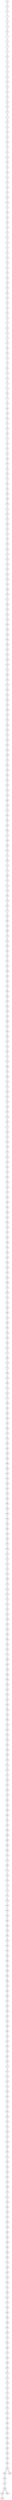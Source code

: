 graph {
15 -- 0
0 -- 15
0 -- 6
6 -- 0
6 -- 1
1 -- 6
1 -- 3
3 -- 1
3 -- 5
5 -- 3
5 -- 10
10 -- 5
10 -- 7
7 -- 10
7 -- 4
4 -- 7
4 -- 2
2 -- 4
2 -- 8
8 -- 2
8 -- 18
18 -- 8
18 -- 9
9 -- 18
9 -- 11
11 -- 9
11 -- 12
12 -- 11
12 -- 13
13 -- 12
13 -- 25
25 -- 13
25 -- 14
14 -- 25
14 -- 23
23 -- 14
23 -- 16
16 -- 23
16 -- 24
24 -- 16
24 -- 20
20 -- 24
20 -- 27
27 -- 20
27 -- 17
17 -- 27
17 -- 21
21 -- 17
21 -- 19
19 -- 21
19 -- 26
26 -- 19
26 -- 28
28 -- 26
28 -- 30
30 -- 28
30 -- 22
22 -- 30
22 -- 32
32 -- 22
32 -- 34
34 -- 32
34 -- 35
35 -- 34
35 -- 29
29 -- 35
29 -- 38
38 -- 29
38 -- 31
31 -- 38
31 -- 42
42 -- 31
42 -- 43
43 -- 42
43 -- 33
33 -- 43
33 -- 55
55 -- 33
55 -- 50
50 -- 55
50 -- 37
37 -- 50
37 -- 39
39 -- 37
39 -- 46
46 -- 39
46 -- 36
36 -- 46
36 -- 40
40 -- 36
40 -- 51
51 -- 40
51 -- 44
44 -- 51
44 -- 47
47 -- 44
47 -- 41
41 -- 47
41 -- 45
45 -- 41
45 -- 54
54 -- 45
54 -- 48
48 -- 54
48 -- 52
52 -- 48
52 -- 56
56 -- 52
56 -- 49
49 -- 56
49 -- 53
53 -- 49
53 -- 58
58 -- 53
58 -- 60
60 -- 58
60 -- 59
59 -- 60
59 -- 61
61 -- 59
61 -- 65
65 -- 61
65 -- 63
63 -- 65
63 -- 73
73 -- 63
73 -- 57
57 -- 73
57 -- 64
64 -- 57
64 -- 67
67 -- 64
67 -- 72
72 -- 67
72 -- 62
62 -- 72
62 -- 66
66 -- 62
66 -- 68
68 -- 66
68 -- 70
70 -- 68
70 -- 79
79 -- 70
79 -- 69
69 -- 79
69 -- 74
74 -- 69
74 -- 76
76 -- 74
76 -- 75
75 -- 76
75 -- 71
71 -- 75
71 -- 80
80 -- 71
80 -- 77
77 -- 80
77 -- 78
78 -- 77
78 -- 89
89 -- 78
89 -- 83
83 -- 89
83 -- 84
84 -- 83
84 -- 81
81 -- 84
81 -- 82
82 -- 81
82 -- 86
86 -- 82
86 -- 87
87 -- 86
87 -- 85
85 -- 87
85 -- 91
91 -- 85
91 -- 93
93 -- 91
93 -- 90
90 -- 93
90 -- 107
107 -- 90
107 -- 95
95 -- 107
95 -- 88
88 -- 95
88 -- 92
92 -- 88
92 -- 96
96 -- 92
96 -- 98
98 -- 96
98 -- 103
103 -- 98
103 -- 106
106 -- 103
106 -- 100
100 -- 106
100 -- 97
97 -- 100
97 -- 110
110 -- 97
110 -- 101
101 -- 110
101 -- 108
108 -- 101
108 -- 94
94 -- 108
94 -- 112
112 -- 94
112 -- 99
99 -- 112
99 -- 102
102 -- 99
102 -- 105
105 -- 102
105 -- 111
111 -- 105
111 -- 118
118 -- 111
118 -- 113
113 -- 118
113 -- 116
116 -- 113
116 -- 124
124 -- 116
124 -- 121
121 -- 124
121 -- 115
115 -- 121
115 -- 109
109 -- 115
109 -- 104
104 -- 109
104 -- 117
117 -- 104
117 -- 120
120 -- 117
120 -- 122
122 -- 120
122 -- 119
119 -- 122
119 -- 114
114 -- 119
114 -- 126
126 -- 114
126 -- 125
125 -- 126
125 -- 123
123 -- 125
123 -- 134
134 -- 123
134 -- 129
129 -- 134
129 -- 130
130 -- 129
130 -- 132
132 -- 130
132 -- 140
140 -- 132
140 -- 135
135 -- 140
135 -- 127
127 -- 135
127 -- 128
128 -- 127
128 -- 131
131 -- 128
131 -- 137
137 -- 131
137 -- 139
139 -- 137
139 -- 133
133 -- 139
133 -- 136
136 -- 133
136 -- 144
144 -- 136
144 -- 138
138 -- 144
138 -- 141
141 -- 138
141 -- 154
154 -- 141
154 -- 148
148 -- 154
148 -- 142
142 -- 148
142 -- 143
143 -- 142
143 -- 153
153 -- 143
153 -- 146
146 -- 153
146 -- 145
145 -- 146
145 -- 156
156 -- 145
156 -- 147
147 -- 156
147 -- 158
158 -- 147
158 -- 150
150 -- 158
150 -- 162
162 -- 150
162 -- 167
167 -- 162
167 -- 149
149 -- 167
149 -- 152
152 -- 149
152 -- 151
151 -- 152
151 -- 168
168 -- 151
168 -- 155
155 -- 168
155 -- 157
157 -- 155
157 -- 163
163 -- 157
163 -- 161
161 -- 163
161 -- 165
165 -- 161
165 -- 166
166 -- 165
166 -- 172
172 -- 166
172 -- 159
159 -- 172
159 -- 160
160 -- 159
160 -- 181
181 -- 160
181 -- 171
171 -- 181
171 -- 164
164 -- 171
164 -- 173
173 -- 164
173 -- 170
170 -- 173
170 -- 169
169 -- 170
169 -- 175
175 -- 169
175 -- 174
174 -- 175
174 -- 179
179 -- 174
179 -- 182
182 -- 179
182 -- 176
176 -- 182
176 -- 180
180 -- 176
180 -- 177
177 -- 180
177 -- 183
183 -- 177
183 -- 189
189 -- 183
189 -- 190
190 -- 189
190 -- 185
185 -- 190
185 -- 178
178 -- 185
178 -- 184
184 -- 178
184 -- 186
186 -- 184
186 -- 193
193 -- 186
193 -- 187
187 -- 193
187 -- 191
191 -- 187
191 -- 194
194 -- 191
194 -- 188
188 -- 194
188 -- 195
195 -- 188
195 -- 192
192 -- 195
192 -- 197
197 -- 192
197 -- 196
196 -- 197
196 -- 198
198 -- 196
198 -- 200
200 -- 198
200 -- 206
206 -- 200
206 -- 203
203 -- 206
203 -- 210
210 -- 203
210 -- 199
199 -- 210
199 -- 207
207 -- 199
207 -- 204
204 -- 207
204 -- 205
205 -- 204
205 -- 218
218 -- 205
218 -- 202
202 -- 218
202 -- 201
201 -- 202
201 -- 211
211 -- 201
211 -- 216
216 -- 211
216 -- 208
208 -- 216
208 -- 214
214 -- 208
214 -- 209
209 -- 214
209 -- 212
212 -- 209
212 -- 213
213 -- 212
213 -- 229
229 -- 213
229 -- 219
219 -- 229
219 -- 221
221 -- 219
221 -- 223
223 -- 221
223 -- 222
222 -- 223
222 -- 224
224 -- 222
224 -- 225
225 -- 224
225 -- 217
217 -- 225
217 -- 226
226 -- 217
226 -- 215
215 -- 226
215 -- 220
220 -- 215
220 -- 233
233 -- 220
233 -- 227
227 -- 233
227 -- 234
234 -- 227
234 -- 232
232 -- 234
232 -- 230
230 -- 232
230 -- 231
231 -- 230
231 -- 236
236 -- 231
236 -- 235
235 -- 236
235 -- 241
241 -- 235
241 -- 237
237 -- 241
237 -- 239
239 -- 237
239 -- 228
228 -- 239
228 -- 240
240 -- 228
240 -- 249
249 -- 240
249 -- 245
245 -- 249
245 -- 238
238 -- 245
238 -- 242
242 -- 238
242 -- 247
247 -- 242
247 -- 243
243 -- 247
243 -- 250
250 -- 243
250 -- 253
253 -- 250
253 -- 244
244 -- 253
244 -- 248
248 -- 244
248 -- 246
246 -- 248
246 -- 254
254 -- 246
254 -- 251
251 -- 254
251 -- 255
255 -- 251
255 -- 256
256 -- 255
256 -- 272
272 -- 256
272 -- 252
252 -- 272
252 -- 257
257 -- 252
257 -- 261
261 -- 257
261 -- 258
258 -- 261
258 -- 260
260 -- 258
260 -- 270
270 -- 260
270 -- 263
263 -- 270
263 -- 262
262 -- 263
262 -- 259
259 -- 262
259 -- 264
264 -- 259
264 -- 265
265 -- 264
265 -- 267
267 -- 265
267 -- 271
271 -- 267
271 -- 268
268 -- 271
268 -- 274
274 -- 268
274 -- 273
273 -- 274
273 -- 269
269 -- 273
269 -- 278
278 -- 269
278 -- 266
266 -- 278
266 -- 275
275 -- 266
275 -- 276
276 -- 275
276 -- 277
277 -- 276
277 -- 280
280 -- 277
280 -- 281
281 -- 280
281 -- 284
284 -- 281
284 -- 283
283 -- 284
283 -- 287
287 -- 283
287 -- 286
286 -- 287
286 -- 279
279 -- 286
279 -- 292
292 -- 279
292 -- 282
282 -- 292
282 -- 285
285 -- 282
285 -- 295
295 -- 285
295 -- 293
293 -- 295
293 -- 296
296 -- 293
296 -- 289
289 -- 296
289 -- 297
297 -- 289
297 -- 299
299 -- 297
299 -- 294
294 -- 299
294 -- 301
301 -- 294
301 -- 291
291 -- 301
291 -- 302
302 -- 291
302 -- 288
288 -- 302
288 -- 290
290 -- 288
290 -- 298
298 -- 290
298 -- 303
303 -- 298
303 -- 304
304 -- 303
304 -- 300
300 -- 304
300 -- 306
306 -- 300
306 -- 305
305 -- 306
305 -- 307
307 -- 305
307 -- 309
309 -- 307
309 -- 310
310 -- 309
310 -- 321
321 -- 310
321 -- 311
311 -- 321
311 -- 314
314 -- 311
314 -- 318
318 -- 314
318 -- 308
308 -- 318
308 -- 313
313 -- 308
313 -- 316
316 -- 313
316 -- 315
315 -- 316
315 -- 317
317 -- 315
317 -- 312
312 -- 317
312 -- 324
324 -- 312
324 -- 320
320 -- 324
320 -- 319
319 -- 320
319 -- 323
323 -- 319
323 -- 325
325 -- 323
325 -- 333
333 -- 325
333 -- 330
330 -- 333
330 -- 322
322 -- 330
322 -- 326
326 -- 322
326 -- 327
327 -- 326
327 -- 339
339 -- 327
339 -- 334
334 -- 339
334 -- 329
329 -- 334
329 -- 336
336 -- 329
336 -- 328
328 -- 336
328 -- 335
335 -- 328
335 -- 343
343 -- 335
343 -- 332
332 -- 343
332 -- 331
331 -- 332
331 -- 349
349 -- 331
349 -- 338
338 -- 349
338 -- 341
341 -- 338
341 -- 340
340 -- 341
340 -- 342
342 -- 340
342 -- 346
346 -- 342
346 -- 345
345 -- 346
345 -- 352
352 -- 345
352 -- 344
344 -- 352
344 -- 350
350 -- 344
350 -- 348
348 -- 350
348 -- 353
353 -- 348
353 -- 337
337 -- 353
337 -- 354
354 -- 337
354 -- 351
351 -- 354
351 -- 356
356 -- 351
356 -- 347
347 -- 356
347 -- 358
358 -- 347
358 -- 357
357 -- 358
357 -- 361
361 -- 357
361 -- 355
355 -- 361
355 -- 368
368 -- 355
368 -- 360
360 -- 368
360 -- 367
367 -- 360
367 -- 359
359 -- 367
359 -- 365
365 -- 359
365 -- 369
369 -- 365
369 -- 363
363 -- 369
363 -- 364
364 -- 363
364 -- 362
362 -- 364
362 -- 373
373 -- 362
373 -- 372
372 -- 373
372 -- 366
366 -- 372
366 -- 371
371 -- 366
371 -- 370
370 -- 371
370 -- 379
379 -- 370
379 -- 375
375 -- 379
375 -- 377
377 -- 375
377 -- 374
374 -- 377
374 -- 376
376 -- 374
376 -- 381
381 -- 376
381 -- 383
383 -- 381
383 -- 393
393 -- 383
393 -- 380
380 -- 393
380 -- 386
386 -- 380
386 -- 378
378 -- 386
378 -- 384
384 -- 378
384 -- 387
387 -- 384
387 -- 382
382 -- 387
382 -- 390
390 -- 382
390 -- 385
385 -- 390
385 -- 395
395 -- 385
395 -- 388
388 -- 395
388 -- 398
398 -- 388
398 -- 394
394 -- 398
394 -- 399
399 -- 394
399 -- 392
392 -- 399
392 -- 396
396 -- 392
396 -- 389
389 -- 396
389 -- 397
397 -- 389
397 -- 400
400 -- 397
400 -- 391
391 -- 400
391 -- 403
403 -- 391
403 -- 401
401 -- 403
401 -- 406
406 -- 401
406 -- 408
408 -- 406
408 -- 402
402 -- 408
402 -- 404
404 -- 402
404 -- 409
409 -- 404
409 -- 407
407 -- 409
407 -- 405
405 -- 407
405 -- 415
415 -- 405
415 -- 417
417 -- 415
417 -- 412
412 -- 417
412 -- 414
414 -- 412
414 -- 418
418 -- 414
418 -- 411
411 -- 418
411 -- 420
420 -- 411
420 -- 422
422 -- 420
422 -- 410
410 -- 422
410 -- 421
421 -- 410
421 -- 416
416 -- 421
416 -- 424
424 -- 416
424 -- 419
419 -- 424
419 -- 432
432 -- 419
432 -- 426
426 -- 432
426 -- 413
413 -- 426
413 -- 425
425 -- 413
425 -- 435
435 -- 425
435 -- 423
423 -- 435
423 -- 427
427 -- 423
427 -- 429
429 -- 427
429 -- 430
430 -- 429
430 -- 428
428 -- 430
428 -- 434
434 -- 428
434 -- 433
433 -- 434
433 -- 439
439 -- 433
439 -- 431
431 -- 439
431 -- 441
441 -- 431
441 -- 443
443 -- 441
443 -- 436
436 -- 443
436 -- 442
442 -- 436
442 -- 437
437 -- 442
437 -- 438
438 -- 437
438 -- 440
440 -- 438
440 -- 445
445 -- 440
445 -- 448
448 -- 445
448 -- 444
444 -- 448
444 -- 450
450 -- 444
450 -- 449
449 -- 450
449 -- 460
460 -- 449
460 -- 451
451 -- 460
451 -- 446
446 -- 451
446 -- 452
452 -- 446
452 -- 453
453 -- 452
453 -- 455
455 -- 453
455 -- 447
447 -- 455
447 -- 459
459 -- 447
459 -- 461
461 -- 459
461 -- 457
457 -- 461
457 -- 458
458 -- 457
458 -- 463
463 -- 458
463 -- 466
466 -- 463
466 -- 465
465 -- 466
465 -- 456
456 -- 465
456 -- 467
467 -- 456
467 -- 470
470 -- 467
470 -- 464
464 -- 470
464 -- 469
469 -- 464
469 -- 472
472 -- 469
472 -- 462
462 -- 472
462 -- 454
454 -- 462
454 -- 468
468 -- 454
468 -- 477
477 -- 468
477 -- 471
471 -- 477
471 -- 479
479 -- 471
479 -- 473
473 -- 479
473 -- 474
474 -- 473
474 -- 475
475 -- 474
475 -- 476
476 -- 475
476 -- 478
478 -- 476
478 -- 482
482 -- 478
482 -- 484
484 -- 482
484 -- 488
488 -- 484
488 -- 483
483 -- 488
483 -- 481
481 -- 483
481 -- 486
486 -- 481
486 -- 490
490 -- 486
490 -- 480
480 -- 490
480 -- 491
491 -- 480
491 -- 485
485 -- 491
485 -- 492
492 -- 485
492 -- 487
487 -- 492
487 -- 494
487 -- 495
494 -- 487
494 -- 489
489 -- 494
489 -- 497
497 -- 489
497 -- 496
496 -- 497
496 -- 493
496 -- 499
493 -- 496
493 -- 498
498 -- 493
499 -- 496
495 -- 487
}
